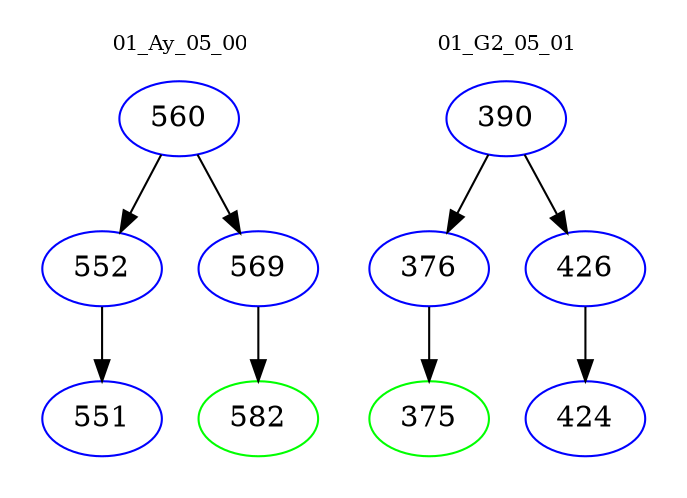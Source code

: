 digraph{
subgraph cluster_0 {
color = white
label = "01_Ay_05_00";
fontsize=10;
T0_560 [label="560", color="blue"]
T0_560 -> T0_552 [color="black"]
T0_552 [label="552", color="blue"]
T0_552 -> T0_551 [color="black"]
T0_551 [label="551", color="blue"]
T0_560 -> T0_569 [color="black"]
T0_569 [label="569", color="blue"]
T0_569 -> T0_582 [color="black"]
T0_582 [label="582", color="green"]
}
subgraph cluster_1 {
color = white
label = "01_G2_05_01";
fontsize=10;
T1_390 [label="390", color="blue"]
T1_390 -> T1_376 [color="black"]
T1_376 [label="376", color="blue"]
T1_376 -> T1_375 [color="black"]
T1_375 [label="375", color="green"]
T1_390 -> T1_426 [color="black"]
T1_426 [label="426", color="blue"]
T1_426 -> T1_424 [color="black"]
T1_424 [label="424", color="blue"]
}
}
